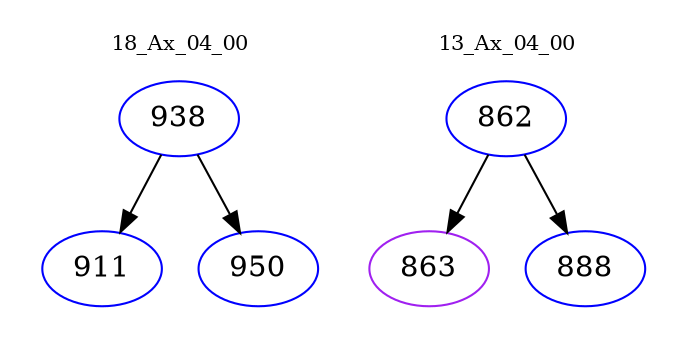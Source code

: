 digraph{
subgraph cluster_0 {
color = white
label = "18_Ax_04_00";
fontsize=10;
T0_938 [label="938", color="blue"]
T0_938 -> T0_911 [color="black"]
T0_911 [label="911", color="blue"]
T0_938 -> T0_950 [color="black"]
T0_950 [label="950", color="blue"]
}
subgraph cluster_1 {
color = white
label = "13_Ax_04_00";
fontsize=10;
T1_862 [label="862", color="blue"]
T1_862 -> T1_863 [color="black"]
T1_863 [label="863", color="purple"]
T1_862 -> T1_888 [color="black"]
T1_888 [label="888", color="blue"]
}
}
